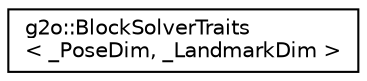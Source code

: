 digraph "Graphical Class Hierarchy"
{
  edge [fontname="Helvetica",fontsize="10",labelfontname="Helvetica",labelfontsize="10"];
  node [fontname="Helvetica",fontsize="10",shape=record];
  rankdir="LR";
  Node0 [label="g2o::BlockSolverTraits\l\< _PoseDim, _LandmarkDim \>",height=0.2,width=0.4,color="black", fillcolor="white", style="filled",URL="$structg2o_1_1_block_solver_traits.html",tooltip="traits to summarize the properties of the fixed size optimization problem "];
}
